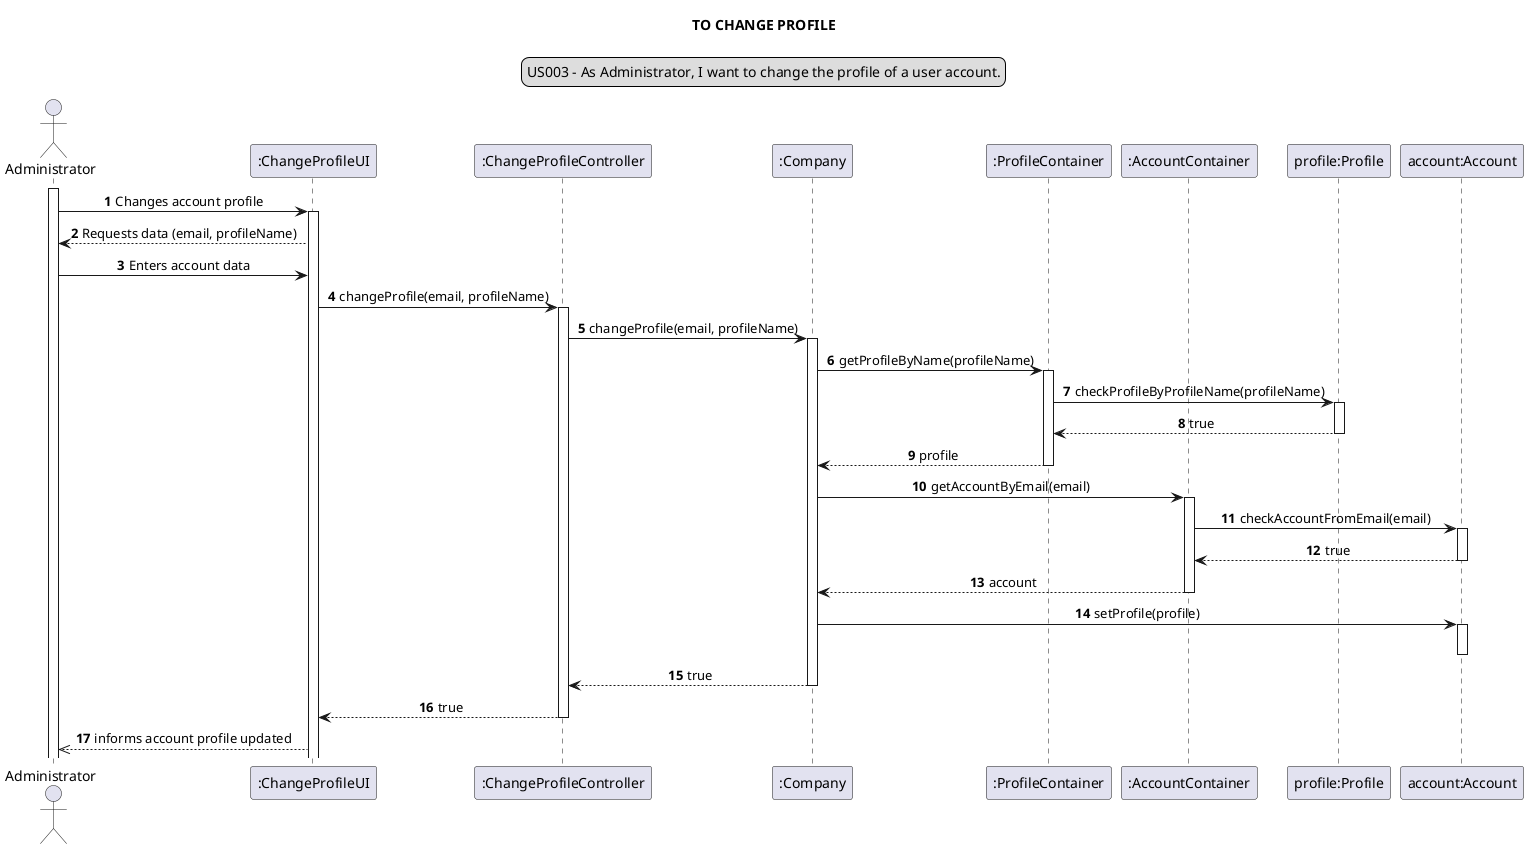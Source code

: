 @startuml


actor Administrator
participant ":ChangeProfileUI" as ui
participant ":ChangeProfileController" as controller
participant ":Company" as company
participant ":ProfileContainer" as pcontainer
participant ":AccountContainer" as acontainer
participant "profile:Profile" as pf
participant "account:Account" as account



skinparam sequenceMessageAlign center
title TO CHANGE PROFILE
legend top
US003 - As Administrator, I want to change the profile of a user account.
end legend
autonumber
activate Administrator
Administrator -> ui:  Changes account profile
activate ui
Administrator <-- ui:  Requests data (email, profileName)
Administrator -> ui:  Enters account data
ui -> controller: changeProfile(email, profileName)
activate controller
controller -> company: changeProfile(email, profileName)
activate company
company -> pcontainer: getProfileByName(profileName)
activate pcontainer
pcontainer -> pf: checkProfileByProfileName(profileName)
activate pf
pf --> pcontainer : true
deactivate pf
company <-- pcontainer: profile
deactivate pcontainer
company -> acontainer: getAccountByEmail(email)
activate acontainer
acontainer -> account: checkAccountFromEmail(email)
activate account
account --> acontainer: true
deactivate account
company <-- acontainer: account
deactivate acontainer
company -> account: setProfile(profile)
activate account
deactivate account
controller <-- company: true
deactivate company
controller --> ui: true
deactivate controller
ui -->> Administrator: informs account profile updated


@enduml